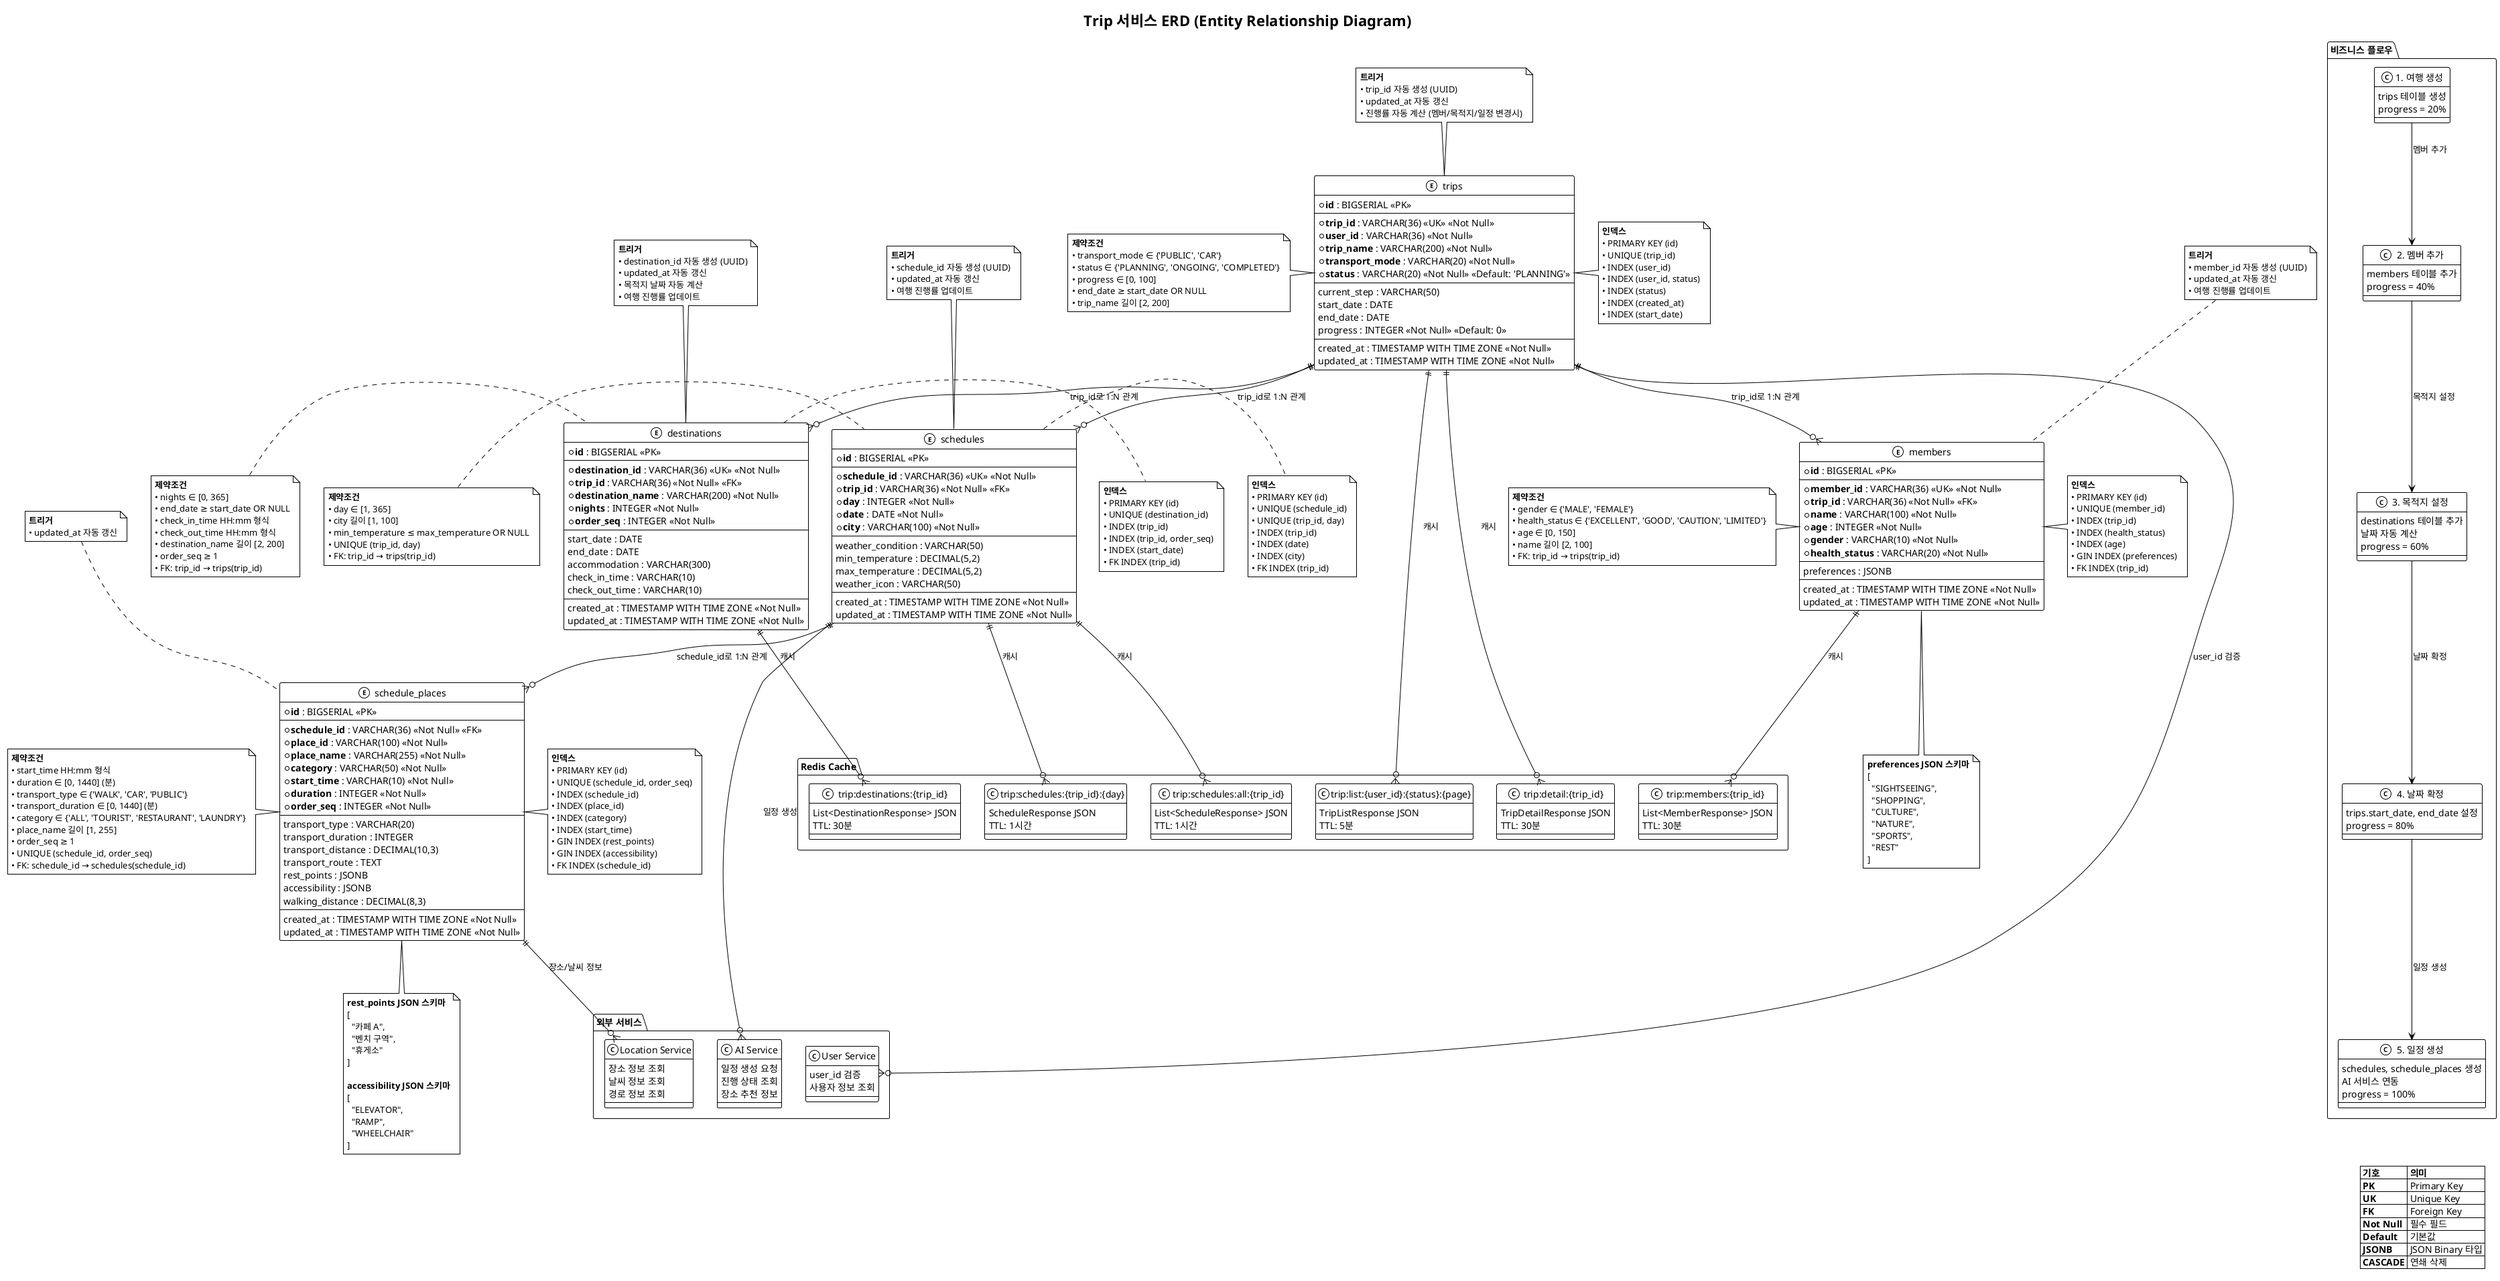 @startuml
!theme mono

title Trip 서비스 ERD (Entity Relationship Diagram)

' =====================================
' 테이블 정의
' =====================================

entity "trips" as trips {
    * **id** : BIGSERIAL <<PK>>
    --
    * **trip_id** : VARCHAR(36) <<UK>> <<Not Null>>
    * **user_id** : VARCHAR(36) <<Not Null>>
    * **trip_name** : VARCHAR(200) <<Not Null>>
    * **transport_mode** : VARCHAR(20) <<Not Null>>
    * **status** : VARCHAR(20) <<Not Null>> <<Default: 'PLANNING'>>
    --
    current_step : VARCHAR(50)
    start_date : DATE
    end_date : DATE
    progress : INTEGER <<Not Null>> <<Default: 0>>
    --
    created_at : TIMESTAMP WITH TIME ZONE <<Not Null>>
    updated_at : TIMESTAMP WITH TIME ZONE <<Not Null>>
}

entity "members" as members {
    * **id** : BIGSERIAL <<PK>>
    --
    * **member_id** : VARCHAR(36) <<UK>> <<Not Null>>
    * **trip_id** : VARCHAR(36) <<Not Null>> <<FK>>
    * **name** : VARCHAR(100) <<Not Null>>
    * **age** : INTEGER <<Not Null>>
    * **gender** : VARCHAR(10) <<Not Null>>
    * **health_status** : VARCHAR(20) <<Not Null>>
    --
    preferences : JSONB
    --
    created_at : TIMESTAMP WITH TIME ZONE <<Not Null>>
    updated_at : TIMESTAMP WITH TIME ZONE <<Not Null>>
}

entity "destinations" as destinations {
    * **id** : BIGSERIAL <<PK>>
    --
    * **destination_id** : VARCHAR(36) <<UK>> <<Not Null>>
    * **trip_id** : VARCHAR(36) <<Not Null>> <<FK>>
    * **destination_name** : VARCHAR(200) <<Not Null>>
    * **nights** : INTEGER <<Not Null>>
    * **order_seq** : INTEGER <<Not Null>>
    --
    start_date : DATE
    end_date : DATE
    accommodation : VARCHAR(300)
    check_in_time : VARCHAR(10)
    check_out_time : VARCHAR(10)
    --
    created_at : TIMESTAMP WITH TIME ZONE <<Not Null>>
    updated_at : TIMESTAMP WITH TIME ZONE <<Not Null>>
}

entity "schedules" as schedules {
    * **id** : BIGSERIAL <<PK>>
    --
    * **schedule_id** : VARCHAR(36) <<UK>> <<Not Null>>
    * **trip_id** : VARCHAR(36) <<Not Null>> <<FK>>
    * **day** : INTEGER <<Not Null>>
    * **date** : DATE <<Not Null>>
    * **city** : VARCHAR(100) <<Not Null>>
    --
    weather_condition : VARCHAR(50)
    min_temperature : DECIMAL(5,2)
    max_temperature : DECIMAL(5,2)
    weather_icon : VARCHAR(50)
    --
    created_at : TIMESTAMP WITH TIME ZONE <<Not Null>>
    updated_at : TIMESTAMP WITH TIME ZONE <<Not Null>>
}

entity "schedule_places" as schedule_places {
    * **id** : BIGSERIAL <<PK>>
    --
    * **schedule_id** : VARCHAR(36) <<Not Null>> <<FK>>
    * **place_id** : VARCHAR(100) <<Not Null>>
    * **place_name** : VARCHAR(255) <<Not Null>>
    * **category** : VARCHAR(50) <<Not Null>>
    * **start_time** : VARCHAR(10) <<Not Null>>
    * **duration** : INTEGER <<Not Null>>
    * **order_seq** : INTEGER <<Not Null>>
    --
    transport_type : VARCHAR(20)
    transport_duration : INTEGER
    transport_distance : DECIMAL(10,3)
    transport_route : TEXT
    rest_points : JSONB
    accessibility : JSONB
    walking_distance : DECIMAL(8,3)
    --
    created_at : TIMESTAMP WITH TIME ZONE <<Not Null>>
    updated_at : TIMESTAMP WITH TIME ZONE <<Not Null>>
}

' =====================================
' 관계 정의
' =====================================

trips ||--o{ members : "trip_id로 1:N 관계"
trips ||--o{ destinations : "trip_id로 1:N 관계"
trips ||--o{ schedules : "trip_id로 1:N 관계"
schedules ||--o{ schedule_places : "schedule_id로 1:N 관계"

' =====================================
' 인덱스 정보
' =====================================

note right of trips : **인덱스**\n• PRIMARY KEY (id)\n• UNIQUE (trip_id)\n• INDEX (user_id)\n• INDEX (user_id, status)\n• INDEX (status)\n• INDEX (created_at)\n• INDEX (start_date)

note right of members : **인덱스**\n• PRIMARY KEY (id)\n• UNIQUE (member_id)\n• INDEX (trip_id)\n• INDEX (health_status)\n• INDEX (age)\n• GIN INDEX (preferences)\n• FK INDEX (trip_id)

note right of destinations : **인덱스**\n• PRIMARY KEY (id)\n• UNIQUE (destination_id)\n• INDEX (trip_id)\n• INDEX (trip_id, order_seq)\n• INDEX (start_date)\n• FK INDEX (trip_id)

note right of schedules : **인덱스**\n• PRIMARY KEY (id)\n• UNIQUE (schedule_id)\n• UNIQUE (trip_id, day)\n• INDEX (trip_id)\n• INDEX (date)\n• INDEX (city)\n• FK INDEX (trip_id)

note right of schedule_places : **인덱스**\n• PRIMARY KEY (id)\n• UNIQUE (schedule_id, order_seq)\n• INDEX (schedule_id)\n• INDEX (place_id)\n• INDEX (category)\n• INDEX (start_time)\n• GIN INDEX (rest_points)\n• GIN INDEX (accessibility)\n• FK INDEX (schedule_id)

' =====================================
' 제약조건 정보
' =====================================

note left of trips : **제약조건**\n• transport_mode ∈ {'PUBLIC', 'CAR'}\n• status ∈ {'PLANNING', 'ONGOING', 'COMPLETED'}\n• progress ∈ [0, 100]\n• end_date ≥ start_date OR NULL\n• trip_name 길이 [2, 200]

note left of members : **제약조건**\n• gender ∈ {'MALE', 'FEMALE'}\n• health_status ∈ {'EXCELLENT', 'GOOD', 'CAUTION', 'LIMITED'}\n• age ∈ [0, 150]\n• name 길이 [2, 100]\n• FK: trip_id → trips(trip_id)

note left of destinations : **제약조건**\n• nights ∈ [0, 365]\n• end_date ≥ start_date OR NULL\n• check_in_time HH:mm 형식\n• check_out_time HH:mm 형식\n• destination_name 길이 [2, 200]\n• order_seq ≥ 1\n• FK: trip_id → trips(trip_id)

note left of schedules : **제약조건**\n• day ∈ [1, 365]\n• city 길이 [1, 100]\n• min_temperature ≤ max_temperature OR NULL\n• UNIQUE (trip_id, day)\n• FK: trip_id → trips(trip_id)

note left of schedule_places : **제약조건**\n• start_time HH:mm 형식\n• duration ∈ [0, 1440] (분)\n• transport_type ∈ {'WALK', 'CAR', 'PUBLIC'}\n• transport_duration ∈ [0, 1440] (분)\n• category ∈ {'ALL', 'TOURIST', 'RESTAURANT', 'LAUNDRY'}\n• place_name 길이 [1, 255]\n• order_seq ≥ 1\n• UNIQUE (schedule_id, order_seq)\n• FK: schedule_id → schedules(schedule_id)

' =====================================
' 트리거 정보
' =====================================

note top of trips : **트리거**\n• trip_id 자동 생성 (UUID)\n• updated_at 자동 갱신\n• 진행률 자동 계산 (멤버/목적지/일정 변경시)

note top of members : **트리거**\n• member_id 자동 생성 (UUID)\n• updated_at 자동 갱신\n• 여행 진행률 업데이트

note top of destinations : **트리거**\n• destination_id 자동 생성 (UUID)\n• updated_at 자동 갱신\n• 목적지 날짜 자동 계산\n• 여행 진행률 업데이트

note top of schedules : **트리거**\n• schedule_id 자동 생성 (UUID)\n• updated_at 자동 갱신\n• 여행 진행률 업데이트

note top of schedule_places : **트리거**\n• updated_at 자동 갱신

' =====================================
' 캐시 구조 (Redis)
' =====================================

package "Redis Cache" {
    class "trip:list:{user_id}:{status}:{page}" as trip_list_cache {
        TripListResponse JSON
        TTL: 5분
    }
    
    class "trip:detail:{trip_id}" as trip_detail_cache {
        TripDetailResponse JSON
        TTL: 30분
    }
    
    class "trip:members:{trip_id}" as trip_members_cache {
        List<MemberResponse> JSON
        TTL: 30분
    }
    
    class "trip:destinations:{trip_id}" as trip_destinations_cache {
        List<DestinationResponse> JSON
        TTL: 30분
    }
    
    class "trip:schedules:{trip_id}:{day}" as trip_schedules_cache {
        ScheduleResponse JSON
        TTL: 1시간
    }
    
    class "trip:schedules:all:{trip_id}" as trip_all_schedules_cache {
        List<ScheduleResponse> JSON
        TTL: 1시간
    }
}

' =====================================
' 외부 서비스 연결
' =====================================

package "외부 서비스" {
    class "User Service" as user_service {
        user_id 검증
        사용자 정보 조회
    }
    
    class "AI Service" as ai_service {
        일정 생성 요청
        진행 상태 조회
        장소 추천 정보
    }
    
    class "Location Service" as location_service {
        장소 정보 조회
        날씨 정보 조회
        경로 정보 조회
    }
}

' =====================================
' 관계 정의 (캐시 및 외부 서비스)
' =====================================

trips ||--o{ trip_list_cache : "캐시"
trips ||--o{ trip_detail_cache : "캐시"
members ||--o{ trip_members_cache : "캐시"
destinations ||--o{ trip_destinations_cache : "캐시"
schedules ||--o{ trip_schedules_cache : "캐시"
schedules ||--o{ trip_all_schedules_cache : "캐시"

trips ||--o{ user_service : "user_id 검증"
schedules ||--o{ ai_service : "일정 생성"
schedule_places ||--o{ location_service : "장소/날씨 정보"

' =====================================
' JSON 스키마 예시
' =====================================

note bottom of members : **preferences JSON 스키마**\n[\n  "SIGHTSEEING",\n  "SHOPPING",\n  "CULTURE",\n  "NATURE",\n  "SPORTS",\n  "REST"\n]

note bottom of schedule_places : **rest_points JSON 스키마**\n[\n  "카페 A",\n  "벤치 구역",\n  "휴게소"\n]\n\n**accessibility JSON 스키마**\n[\n  "ELEVATOR",\n  "RAMP",\n  "WHEELCHAIR"\n]

' =====================================
' 비즈니스 로직 플로우
' =====================================

package "비즈니스 플로우" {
    class "1. 여행 생성" as flow1 {
        trips 테이블 생성
        progress = 20%
    }
    
    class "2. 멤버 추가" as flow2 {
        members 테이블 추가
        progress = 40%
    }
    
    class "3. 목적지 설정" as flow3 {
        destinations 테이블 추가
        날짜 자동 계산
        progress = 60%
    }
    
    class "4. 날짜 확정" as flow4 {
        trips.start_date, end_date 설정
        progress = 80%
    }
    
    class "5. 일정 생성" as flow5 {
        schedules, schedule_places 생성
        AI 서비스 연동
        progress = 100%
    }
}

flow1 --> flow2 : "멤버 추가"
flow2 --> flow3 : "목적지 설정"
flow3 --> flow4 : "날짜 확정"
flow4 --> flow5 : "일정 생성"

' =====================================
' 범례
' =====================================

legend bottom right
    |= 기호 |= 의미 |
    | **PK** | Primary Key |
    | **UK** | Unique Key |
    | **FK** | Foreign Key |
    | **Not Null** | 필수 필드 |
    | **Default** | 기본값 |
    | **JSONB** | JSON Binary 타입 |
    | **CASCADE** | 연쇄 삭제 |
endlegend

@enduml